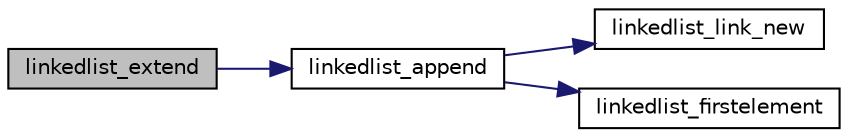 digraph "linkedlist_extend"
{
 // INTERACTIVE_SVG=YES
  edge [fontname="Helvetica",fontsize="10",labelfontname="Helvetica",labelfontsize="10"];
  node [fontname="Helvetica",fontsize="10",shape=record];
  rankdir="LR";
  Node1 [label="linkedlist_extend",height=0.2,width=0.4,color="black", fillcolor="grey75", style="filled", fontcolor="black"];
  Node1 -> Node2 [color="midnightblue",fontsize="10",style="solid",fontname="Helvetica"];
  Node2 [label="linkedlist_append",height=0.2,width=0.4,color="black", fillcolor="white", style="filled",URL="$linkedlist_8h.html#a0d9503a42d93b5117f220cb0767a9d0a"];
  Node2 -> Node3 [color="midnightblue",fontsize="10",style="solid",fontname="Helvetica"];
  Node3 [label="linkedlist_link_new",height=0.2,width=0.4,color="black", fillcolor="white", style="filled",URL="$linkedlist_8h.html#a6f90a908e4daf7aea35789b344a77d4d"];
  Node2 -> Node4 [color="midnightblue",fontsize="10",style="solid",fontname="Helvetica"];
  Node4 [label="linkedlist_firstelement",height=0.2,width=0.4,color="black", fillcolor="white", style="filled",URL="$linkedlist_8h.html#a3d147e9ed43622dba232e07aa77dab48"];
}
